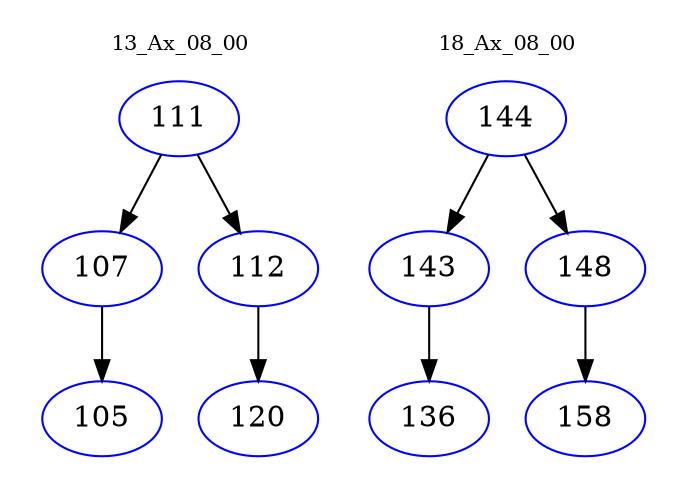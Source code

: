 digraph{
subgraph cluster_0 {
color = white
label = "13_Ax_08_00";
fontsize=10;
T0_111 [label="111", color="blue"]
T0_111 -> T0_107 [color="black"]
T0_107 [label="107", color="blue"]
T0_107 -> T0_105 [color="black"]
T0_105 [label="105", color="blue"]
T0_111 -> T0_112 [color="black"]
T0_112 [label="112", color="blue"]
T0_112 -> T0_120 [color="black"]
T0_120 [label="120", color="blue"]
}
subgraph cluster_1 {
color = white
label = "18_Ax_08_00";
fontsize=10;
T1_144 [label="144", color="blue"]
T1_144 -> T1_143 [color="black"]
T1_143 [label="143", color="blue"]
T1_143 -> T1_136 [color="black"]
T1_136 [label="136", color="blue"]
T1_144 -> T1_148 [color="black"]
T1_148 [label="148", color="blue"]
T1_148 -> T1_158 [color="black"]
T1_158 [label="158", color="blue"]
}
}
